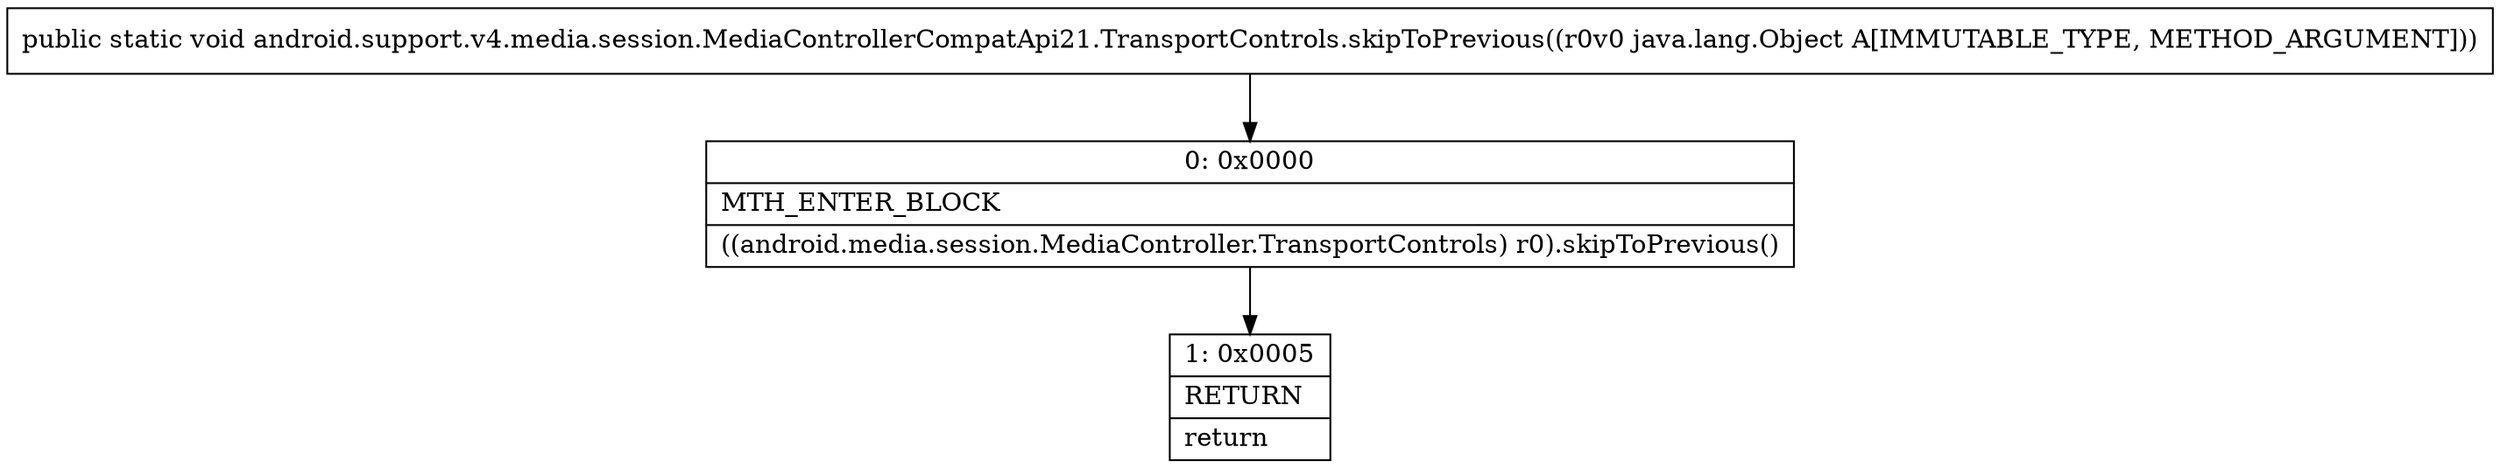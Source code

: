 digraph "CFG forandroid.support.v4.media.session.MediaControllerCompatApi21.TransportControls.skipToPrevious(Ljava\/lang\/Object;)V" {
Node_0 [shape=record,label="{0\:\ 0x0000|MTH_ENTER_BLOCK\l|((android.media.session.MediaController.TransportControls) r0).skipToPrevious()\l}"];
Node_1 [shape=record,label="{1\:\ 0x0005|RETURN\l|return\l}"];
MethodNode[shape=record,label="{public static void android.support.v4.media.session.MediaControllerCompatApi21.TransportControls.skipToPrevious((r0v0 java.lang.Object A[IMMUTABLE_TYPE, METHOD_ARGUMENT])) }"];
MethodNode -> Node_0;
Node_0 -> Node_1;
}


